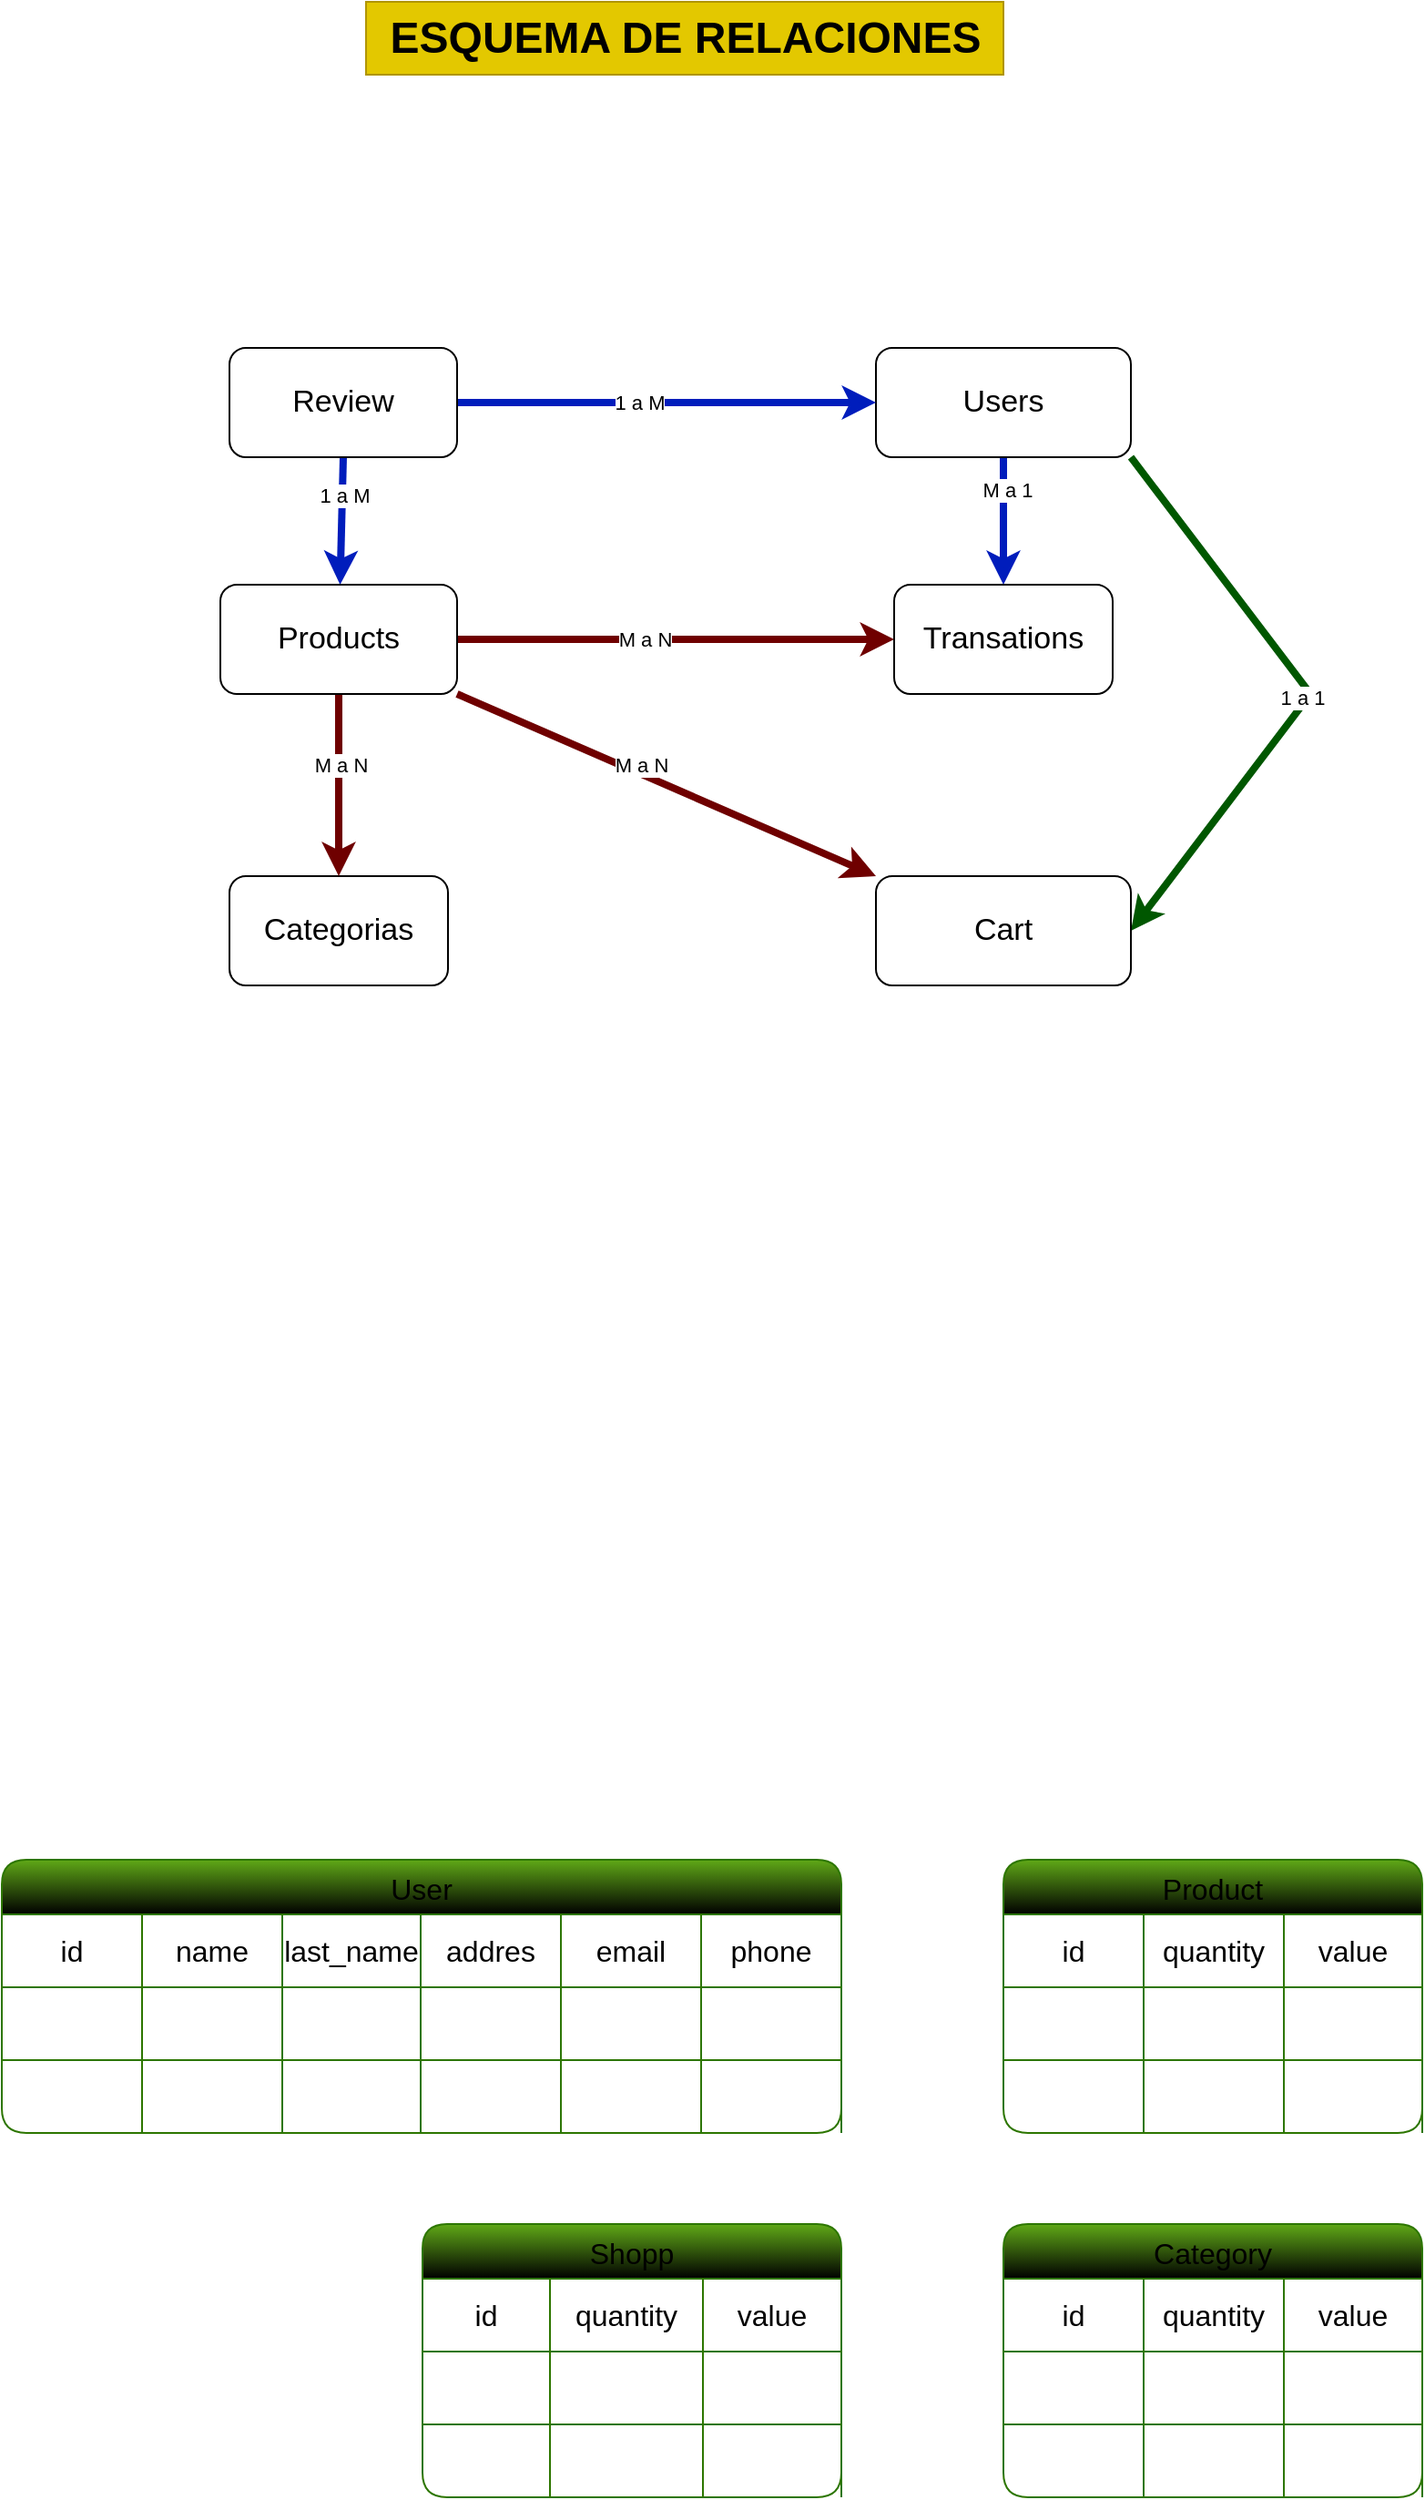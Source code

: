 <mxfile version="21.1.2" type="device">
  <diagram name="Página-1" id="8CF0Q0QWtExZTX1O9rfW">
    <mxGraphModel dx="1728" dy="2221" grid="1" gridSize="10" guides="1" tooltips="1" connect="1" arrows="1" fold="1" page="1" pageScale="1" pageWidth="826" pageHeight="1169" background="none" math="0" shadow="0">
      <root>
        <mxCell id="0" />
        <mxCell id="1" parent="0" />
        <mxCell id="qQ7JCVqUa35sdPKx2-S9-79" value="User" style="shape=table;startSize=30;container=1;collapsible=0;childLayout=tableLayout;strokeColor=#2D7600;fontSize=16;fillColor=#60a917;fontColor=#000000;gradientColor=default;rounded=1;" parent="1" vertex="1">
          <mxGeometry x="20" y="40" width="461" height="150" as="geometry" />
        </mxCell>
        <mxCell id="qQ7JCVqUa35sdPKx2-S9-80" value="" style="shape=tableRow;horizontal=0;startSize=0;swimlaneHead=0;swimlaneBody=0;strokeColor=inherit;top=0;left=0;bottom=0;right=0;collapsible=0;dropTarget=0;fillColor=none;points=[[0,0.5],[1,0.5]];portConstraint=eastwest;fontSize=16;" parent="qQ7JCVqUa35sdPKx2-S9-79" vertex="1">
          <mxGeometry y="30" width="461" height="40" as="geometry" />
        </mxCell>
        <mxCell id="707W7tSX6y3eDis5Wxwx-43" value="id" style="shape=partialRectangle;html=1;whiteSpace=wrap;connectable=0;strokeColor=inherit;overflow=hidden;fillColor=none;top=0;left=0;bottom=0;right=0;pointerEvents=1;fontSize=16;" parent="qQ7JCVqUa35sdPKx2-S9-80" vertex="1">
          <mxGeometry width="77" height="40" as="geometry">
            <mxRectangle width="77" height="40" as="alternateBounds" />
          </mxGeometry>
        </mxCell>
        <mxCell id="qQ7JCVqUa35sdPKx2-S9-81" value="name" style="shape=partialRectangle;html=1;whiteSpace=wrap;connectable=0;strokeColor=inherit;overflow=hidden;fillColor=none;top=0;left=0;bottom=0;right=0;pointerEvents=1;fontSize=16;" parent="qQ7JCVqUa35sdPKx2-S9-80" vertex="1">
          <mxGeometry x="77" width="77" height="40" as="geometry">
            <mxRectangle width="77" height="40" as="alternateBounds" />
          </mxGeometry>
        </mxCell>
        <mxCell id="qQ7JCVqUa35sdPKx2-S9-82" value="last_name" style="shape=partialRectangle;html=1;whiteSpace=wrap;connectable=0;strokeColor=inherit;overflow=hidden;fillColor=none;top=0;left=0;bottom=0;right=0;pointerEvents=1;fontSize=16;" parent="qQ7JCVqUa35sdPKx2-S9-80" vertex="1">
          <mxGeometry x="154" width="76" height="40" as="geometry">
            <mxRectangle width="76" height="40" as="alternateBounds" />
          </mxGeometry>
        </mxCell>
        <mxCell id="qQ7JCVqUa35sdPKx2-S9-83" value="addres" style="shape=partialRectangle;html=1;whiteSpace=wrap;connectable=0;strokeColor=inherit;overflow=hidden;fillColor=none;top=0;left=0;bottom=0;right=0;pointerEvents=1;fontSize=16;" parent="qQ7JCVqUa35sdPKx2-S9-80" vertex="1">
          <mxGeometry x="230" width="77" height="40" as="geometry">
            <mxRectangle width="77" height="40" as="alternateBounds" />
          </mxGeometry>
        </mxCell>
        <mxCell id="qQ7JCVqUa35sdPKx2-S9-92" value="email" style="shape=partialRectangle;html=1;whiteSpace=wrap;connectable=0;strokeColor=inherit;overflow=hidden;fillColor=none;top=0;left=0;bottom=0;right=0;pointerEvents=1;fontSize=16;" parent="qQ7JCVqUa35sdPKx2-S9-80" vertex="1">
          <mxGeometry x="307" width="77" height="40" as="geometry">
            <mxRectangle width="77" height="40" as="alternateBounds" />
          </mxGeometry>
        </mxCell>
        <mxCell id="qQ7JCVqUa35sdPKx2-S9-95" value="phone" style="shape=partialRectangle;html=1;whiteSpace=wrap;connectable=0;strokeColor=inherit;overflow=hidden;fillColor=none;top=0;left=0;bottom=0;right=0;pointerEvents=1;fontSize=16;" parent="qQ7JCVqUa35sdPKx2-S9-80" vertex="1">
          <mxGeometry x="384" width="77" height="40" as="geometry">
            <mxRectangle width="77" height="40" as="alternateBounds" />
          </mxGeometry>
        </mxCell>
        <mxCell id="qQ7JCVqUa35sdPKx2-S9-84" value="" style="shape=tableRow;horizontal=0;startSize=0;swimlaneHead=0;swimlaneBody=0;strokeColor=inherit;top=0;left=0;bottom=0;right=0;collapsible=0;dropTarget=0;fillColor=none;points=[[0,0.5],[1,0.5]];portConstraint=eastwest;fontSize=16;" parent="qQ7JCVqUa35sdPKx2-S9-79" vertex="1">
          <mxGeometry y="70" width="461" height="40" as="geometry" />
        </mxCell>
        <mxCell id="707W7tSX6y3eDis5Wxwx-44" style="shape=partialRectangle;html=1;whiteSpace=wrap;connectable=0;strokeColor=inherit;overflow=hidden;fillColor=none;top=0;left=0;bottom=0;right=0;pointerEvents=1;fontSize=16;" parent="qQ7JCVqUa35sdPKx2-S9-84" vertex="1">
          <mxGeometry width="77" height="40" as="geometry">
            <mxRectangle width="77" height="40" as="alternateBounds" />
          </mxGeometry>
        </mxCell>
        <mxCell id="qQ7JCVqUa35sdPKx2-S9-85" value="" style="shape=partialRectangle;html=1;whiteSpace=wrap;connectable=0;strokeColor=inherit;overflow=hidden;fillColor=none;top=0;left=0;bottom=0;right=0;pointerEvents=1;fontSize=16;" parent="qQ7JCVqUa35sdPKx2-S9-84" vertex="1">
          <mxGeometry x="77" width="77" height="40" as="geometry">
            <mxRectangle width="77" height="40" as="alternateBounds" />
          </mxGeometry>
        </mxCell>
        <mxCell id="qQ7JCVqUa35sdPKx2-S9-86" value="" style="shape=partialRectangle;html=1;whiteSpace=wrap;connectable=0;strokeColor=inherit;overflow=hidden;fillColor=none;top=0;left=0;bottom=0;right=0;pointerEvents=1;fontSize=16;" parent="qQ7JCVqUa35sdPKx2-S9-84" vertex="1">
          <mxGeometry x="154" width="76" height="40" as="geometry">
            <mxRectangle width="76" height="40" as="alternateBounds" />
          </mxGeometry>
        </mxCell>
        <mxCell id="qQ7JCVqUa35sdPKx2-S9-87" value="" style="shape=partialRectangle;html=1;whiteSpace=wrap;connectable=0;strokeColor=inherit;overflow=hidden;fillColor=none;top=0;left=0;bottom=0;right=0;pointerEvents=1;fontSize=16;" parent="qQ7JCVqUa35sdPKx2-S9-84" vertex="1">
          <mxGeometry x="230" width="77" height="40" as="geometry">
            <mxRectangle width="77" height="40" as="alternateBounds" />
          </mxGeometry>
        </mxCell>
        <mxCell id="qQ7JCVqUa35sdPKx2-S9-93" style="shape=partialRectangle;html=1;whiteSpace=wrap;connectable=0;strokeColor=inherit;overflow=hidden;fillColor=none;top=0;left=0;bottom=0;right=0;pointerEvents=1;fontSize=16;" parent="qQ7JCVqUa35sdPKx2-S9-84" vertex="1">
          <mxGeometry x="307" width="77" height="40" as="geometry">
            <mxRectangle width="77" height="40" as="alternateBounds" />
          </mxGeometry>
        </mxCell>
        <mxCell id="qQ7JCVqUa35sdPKx2-S9-96" style="shape=partialRectangle;html=1;whiteSpace=wrap;connectable=0;strokeColor=inherit;overflow=hidden;fillColor=none;top=0;left=0;bottom=0;right=0;pointerEvents=1;fontSize=16;" parent="qQ7JCVqUa35sdPKx2-S9-84" vertex="1">
          <mxGeometry x="384" width="77" height="40" as="geometry">
            <mxRectangle width="77" height="40" as="alternateBounds" />
          </mxGeometry>
        </mxCell>
        <mxCell id="qQ7JCVqUa35sdPKx2-S9-88" value="" style="shape=tableRow;horizontal=0;startSize=0;swimlaneHead=0;swimlaneBody=0;strokeColor=inherit;top=0;left=0;bottom=0;right=0;collapsible=0;dropTarget=0;fillColor=none;points=[[0,0.5],[1,0.5]];portConstraint=eastwest;fontSize=16;" parent="qQ7JCVqUa35sdPKx2-S9-79" vertex="1">
          <mxGeometry y="110" width="461" height="40" as="geometry" />
        </mxCell>
        <mxCell id="707W7tSX6y3eDis5Wxwx-45" style="shape=partialRectangle;html=1;whiteSpace=wrap;connectable=0;strokeColor=inherit;overflow=hidden;fillColor=none;top=0;left=0;bottom=0;right=0;pointerEvents=1;fontSize=16;" parent="qQ7JCVqUa35sdPKx2-S9-88" vertex="1">
          <mxGeometry width="77" height="40" as="geometry">
            <mxRectangle width="77" height="40" as="alternateBounds" />
          </mxGeometry>
        </mxCell>
        <mxCell id="qQ7JCVqUa35sdPKx2-S9-89" value="" style="shape=partialRectangle;html=1;whiteSpace=wrap;connectable=0;strokeColor=inherit;overflow=hidden;fillColor=none;top=0;left=0;bottom=0;right=0;pointerEvents=1;fontSize=16;" parent="qQ7JCVqUa35sdPKx2-S9-88" vertex="1">
          <mxGeometry x="77" width="77" height="40" as="geometry">
            <mxRectangle width="77" height="40" as="alternateBounds" />
          </mxGeometry>
        </mxCell>
        <mxCell id="qQ7JCVqUa35sdPKx2-S9-90" value="" style="shape=partialRectangle;html=1;whiteSpace=wrap;connectable=0;strokeColor=inherit;overflow=hidden;fillColor=none;top=0;left=0;bottom=0;right=0;pointerEvents=1;fontSize=16;" parent="qQ7JCVqUa35sdPKx2-S9-88" vertex="1">
          <mxGeometry x="154" width="76" height="40" as="geometry">
            <mxRectangle width="76" height="40" as="alternateBounds" />
          </mxGeometry>
        </mxCell>
        <mxCell id="qQ7JCVqUa35sdPKx2-S9-91" value="" style="shape=partialRectangle;html=1;whiteSpace=wrap;connectable=0;strokeColor=inherit;overflow=hidden;fillColor=none;top=0;left=0;bottom=0;right=0;pointerEvents=1;fontSize=16;" parent="qQ7JCVqUa35sdPKx2-S9-88" vertex="1">
          <mxGeometry x="230" width="77" height="40" as="geometry">
            <mxRectangle width="77" height="40" as="alternateBounds" />
          </mxGeometry>
        </mxCell>
        <mxCell id="qQ7JCVqUa35sdPKx2-S9-94" style="shape=partialRectangle;html=1;whiteSpace=wrap;connectable=0;strokeColor=inherit;overflow=hidden;fillColor=none;top=0;left=0;bottom=0;right=0;pointerEvents=1;fontSize=16;" parent="qQ7JCVqUa35sdPKx2-S9-88" vertex="1">
          <mxGeometry x="307" width="77" height="40" as="geometry">
            <mxRectangle width="77" height="40" as="alternateBounds" />
          </mxGeometry>
        </mxCell>
        <mxCell id="qQ7JCVqUa35sdPKx2-S9-97" style="shape=partialRectangle;html=1;whiteSpace=wrap;connectable=0;strokeColor=inherit;overflow=hidden;fillColor=none;top=0;left=0;bottom=0;right=0;pointerEvents=1;fontSize=16;" parent="qQ7JCVqUa35sdPKx2-S9-88" vertex="1">
          <mxGeometry x="384" width="77" height="40" as="geometry">
            <mxRectangle width="77" height="40" as="alternateBounds" />
          </mxGeometry>
        </mxCell>
        <mxCell id="qQ7JCVqUa35sdPKx2-S9-114" value="" style="whiteSpace=wrap;html=1;" parent="qQ7JCVqUa35sdPKx2-S9-88" vertex="1">
          <mxGeometry x="461" height="40" as="geometry">
            <mxRectangle width="NaN" height="40" as="alternateBounds" />
          </mxGeometry>
        </mxCell>
        <mxCell id="PAi8oHcWn7Akl2B9511x-67" value="Product" style="shape=table;startSize=30;container=1;collapsible=0;childLayout=tableLayout;strokeColor=#2D7600;fontSize=16;fillColor=#60a917;fontColor=#000000;rounded=1;gradientColor=default;" parent="1" vertex="1">
          <mxGeometry x="570" y="40" width="230" height="150" as="geometry" />
        </mxCell>
        <mxCell id="PAi8oHcWn7Akl2B9511x-68" value="" style="shape=tableRow;horizontal=0;startSize=0;swimlaneHead=0;swimlaneBody=0;strokeColor=inherit;top=0;left=0;bottom=0;right=0;collapsible=0;dropTarget=0;fillColor=none;points=[[0,0.5],[1,0.5]];portConstraint=eastwest;fontSize=16;" parent="PAi8oHcWn7Akl2B9511x-67" vertex="1">
          <mxGeometry y="30" width="230" height="40" as="geometry" />
        </mxCell>
        <mxCell id="707W7tSX6y3eDis5Wxwx-46" value="id" style="shape=partialRectangle;html=1;whiteSpace=wrap;connectable=0;strokeColor=inherit;overflow=hidden;fillColor=none;top=0;left=0;bottom=0;right=0;pointerEvents=1;fontSize=16;" parent="PAi8oHcWn7Akl2B9511x-68" vertex="1">
          <mxGeometry width="77" height="40" as="geometry">
            <mxRectangle width="77" height="40" as="alternateBounds" />
          </mxGeometry>
        </mxCell>
        <mxCell id="PAi8oHcWn7Akl2B9511x-69" value="quantity" style="shape=partialRectangle;html=1;whiteSpace=wrap;connectable=0;strokeColor=inherit;overflow=hidden;fillColor=none;top=0;left=0;bottom=0;right=0;pointerEvents=1;fontSize=16;" parent="PAi8oHcWn7Akl2B9511x-68" vertex="1">
          <mxGeometry x="77" width="77" height="40" as="geometry">
            <mxRectangle width="77" height="40" as="alternateBounds" />
          </mxGeometry>
        </mxCell>
        <mxCell id="PAi8oHcWn7Akl2B9511x-70" value="value" style="shape=partialRectangle;html=1;whiteSpace=wrap;connectable=0;strokeColor=inherit;overflow=hidden;fillColor=none;top=0;left=0;bottom=0;right=0;pointerEvents=1;fontSize=16;" parent="PAi8oHcWn7Akl2B9511x-68" vertex="1">
          <mxGeometry x="154" width="76" height="40" as="geometry">
            <mxRectangle width="76" height="40" as="alternateBounds" />
          </mxGeometry>
        </mxCell>
        <mxCell id="PAi8oHcWn7Akl2B9511x-74" value="" style="shape=tableRow;horizontal=0;startSize=0;swimlaneHead=0;swimlaneBody=0;strokeColor=inherit;top=0;left=0;bottom=0;right=0;collapsible=0;dropTarget=0;fillColor=none;points=[[0,0.5],[1,0.5]];portConstraint=eastwest;fontSize=16;" parent="PAi8oHcWn7Akl2B9511x-67" vertex="1">
          <mxGeometry y="70" width="230" height="40" as="geometry" />
        </mxCell>
        <mxCell id="707W7tSX6y3eDis5Wxwx-47" style="shape=partialRectangle;html=1;whiteSpace=wrap;connectable=0;strokeColor=inherit;overflow=hidden;fillColor=none;top=0;left=0;bottom=0;right=0;pointerEvents=1;fontSize=16;" parent="PAi8oHcWn7Akl2B9511x-74" vertex="1">
          <mxGeometry width="77" height="40" as="geometry">
            <mxRectangle width="77" height="40" as="alternateBounds" />
          </mxGeometry>
        </mxCell>
        <mxCell id="PAi8oHcWn7Akl2B9511x-75" value="" style="shape=partialRectangle;html=1;whiteSpace=wrap;connectable=0;strokeColor=inherit;overflow=hidden;fillColor=none;top=0;left=0;bottom=0;right=0;pointerEvents=1;fontSize=16;" parent="PAi8oHcWn7Akl2B9511x-74" vertex="1">
          <mxGeometry x="77" width="77" height="40" as="geometry">
            <mxRectangle width="77" height="40" as="alternateBounds" />
          </mxGeometry>
        </mxCell>
        <mxCell id="PAi8oHcWn7Akl2B9511x-76" value="" style="shape=partialRectangle;html=1;whiteSpace=wrap;connectable=0;strokeColor=inherit;overflow=hidden;fillColor=none;top=0;left=0;bottom=0;right=0;pointerEvents=1;fontSize=16;" parent="PAi8oHcWn7Akl2B9511x-74" vertex="1">
          <mxGeometry x="154" width="76" height="40" as="geometry">
            <mxRectangle width="76" height="40" as="alternateBounds" />
          </mxGeometry>
        </mxCell>
        <mxCell id="PAi8oHcWn7Akl2B9511x-80" value="" style="shape=tableRow;horizontal=0;startSize=0;swimlaneHead=0;swimlaneBody=0;strokeColor=inherit;top=0;left=0;bottom=0;right=0;collapsible=0;dropTarget=0;fillColor=none;points=[[0,0.5],[1,0.5]];portConstraint=eastwest;fontSize=16;" parent="PAi8oHcWn7Akl2B9511x-67" vertex="1">
          <mxGeometry y="110" width="230" height="40" as="geometry" />
        </mxCell>
        <mxCell id="707W7tSX6y3eDis5Wxwx-48" style="shape=partialRectangle;html=1;whiteSpace=wrap;connectable=0;strokeColor=inherit;overflow=hidden;fillColor=none;top=0;left=0;bottom=0;right=0;pointerEvents=1;fontSize=16;" parent="PAi8oHcWn7Akl2B9511x-80" vertex="1">
          <mxGeometry width="77" height="40" as="geometry">
            <mxRectangle width="77" height="40" as="alternateBounds" />
          </mxGeometry>
        </mxCell>
        <mxCell id="PAi8oHcWn7Akl2B9511x-81" value="" style="shape=partialRectangle;html=1;whiteSpace=wrap;connectable=0;strokeColor=inherit;overflow=hidden;fillColor=none;top=0;left=0;bottom=0;right=0;pointerEvents=1;fontSize=16;" parent="PAi8oHcWn7Akl2B9511x-80" vertex="1">
          <mxGeometry x="77" width="77" height="40" as="geometry">
            <mxRectangle width="77" height="40" as="alternateBounds" />
          </mxGeometry>
        </mxCell>
        <mxCell id="PAi8oHcWn7Akl2B9511x-82" value="" style="shape=partialRectangle;html=1;whiteSpace=wrap;connectable=0;strokeColor=inherit;overflow=hidden;fillColor=none;top=0;left=0;bottom=0;right=0;pointerEvents=1;fontSize=16;" parent="PAi8oHcWn7Akl2B9511x-80" vertex="1">
          <mxGeometry x="154" width="76" height="40" as="geometry">
            <mxRectangle width="76" height="40" as="alternateBounds" />
          </mxGeometry>
        </mxCell>
        <mxCell id="PAi8oHcWn7Akl2B9511x-86" value="" style="whiteSpace=wrap;html=1;" parent="PAi8oHcWn7Akl2B9511x-80" vertex="1">
          <mxGeometry x="230" width="NaN" height="40" as="geometry">
            <mxRectangle width="NaN" height="40" as="alternateBounds" />
          </mxGeometry>
        </mxCell>
        <mxCell id="PAi8oHcWn7Akl2B9511x-87" value="Category" style="shape=table;startSize=30;container=1;collapsible=0;childLayout=tableLayout;strokeColor=#2D7600;fontSize=16;fillColor=#60a917;fontColor=#000000;rounded=1;gradientColor=default;" parent="1" vertex="1">
          <mxGeometry x="570" y="240" width="230" height="150" as="geometry" />
        </mxCell>
        <mxCell id="PAi8oHcWn7Akl2B9511x-88" value="" style="shape=tableRow;horizontal=0;startSize=0;swimlaneHead=0;swimlaneBody=0;strokeColor=inherit;top=0;left=0;bottom=0;right=0;collapsible=0;dropTarget=0;fillColor=none;points=[[0,0.5],[1,0.5]];portConstraint=eastwest;fontSize=16;" parent="PAi8oHcWn7Akl2B9511x-87" vertex="1">
          <mxGeometry y="30" width="230" height="40" as="geometry" />
        </mxCell>
        <mxCell id="707W7tSX6y3eDis5Wxwx-49" value="id" style="shape=partialRectangle;html=1;whiteSpace=wrap;connectable=0;strokeColor=inherit;overflow=hidden;fillColor=none;top=0;left=0;bottom=0;right=0;pointerEvents=1;fontSize=16;" parent="PAi8oHcWn7Akl2B9511x-88" vertex="1">
          <mxGeometry width="77" height="40" as="geometry">
            <mxRectangle width="77" height="40" as="alternateBounds" />
          </mxGeometry>
        </mxCell>
        <mxCell id="PAi8oHcWn7Akl2B9511x-89" value="quantity" style="shape=partialRectangle;html=1;whiteSpace=wrap;connectable=0;strokeColor=inherit;overflow=hidden;fillColor=none;top=0;left=0;bottom=0;right=0;pointerEvents=1;fontSize=16;" parent="PAi8oHcWn7Akl2B9511x-88" vertex="1">
          <mxGeometry x="77" width="77" height="40" as="geometry">
            <mxRectangle width="77" height="40" as="alternateBounds" />
          </mxGeometry>
        </mxCell>
        <mxCell id="PAi8oHcWn7Akl2B9511x-90" value="value" style="shape=partialRectangle;html=1;whiteSpace=wrap;connectable=0;strokeColor=inherit;overflow=hidden;fillColor=none;top=0;left=0;bottom=0;right=0;pointerEvents=1;fontSize=16;" parent="PAi8oHcWn7Akl2B9511x-88" vertex="1">
          <mxGeometry x="154" width="76" height="40" as="geometry">
            <mxRectangle width="76" height="40" as="alternateBounds" />
          </mxGeometry>
        </mxCell>
        <mxCell id="PAi8oHcWn7Akl2B9511x-91" value="" style="shape=tableRow;horizontal=0;startSize=0;swimlaneHead=0;swimlaneBody=0;strokeColor=inherit;top=0;left=0;bottom=0;right=0;collapsible=0;dropTarget=0;fillColor=none;points=[[0,0.5],[1,0.5]];portConstraint=eastwest;fontSize=16;" parent="PAi8oHcWn7Akl2B9511x-87" vertex="1">
          <mxGeometry y="70" width="230" height="40" as="geometry" />
        </mxCell>
        <mxCell id="707W7tSX6y3eDis5Wxwx-50" style="shape=partialRectangle;html=1;whiteSpace=wrap;connectable=0;strokeColor=inherit;overflow=hidden;fillColor=none;top=0;left=0;bottom=0;right=0;pointerEvents=1;fontSize=16;" parent="PAi8oHcWn7Akl2B9511x-91" vertex="1">
          <mxGeometry width="77" height="40" as="geometry">
            <mxRectangle width="77" height="40" as="alternateBounds" />
          </mxGeometry>
        </mxCell>
        <mxCell id="PAi8oHcWn7Akl2B9511x-92" value="" style="shape=partialRectangle;html=1;whiteSpace=wrap;connectable=0;strokeColor=inherit;overflow=hidden;fillColor=none;top=0;left=0;bottom=0;right=0;pointerEvents=1;fontSize=16;" parent="PAi8oHcWn7Akl2B9511x-91" vertex="1">
          <mxGeometry x="77" width="77" height="40" as="geometry">
            <mxRectangle width="77" height="40" as="alternateBounds" />
          </mxGeometry>
        </mxCell>
        <mxCell id="PAi8oHcWn7Akl2B9511x-93" value="" style="shape=partialRectangle;html=1;whiteSpace=wrap;connectable=0;strokeColor=inherit;overflow=hidden;fillColor=none;top=0;left=0;bottom=0;right=0;pointerEvents=1;fontSize=16;" parent="PAi8oHcWn7Akl2B9511x-91" vertex="1">
          <mxGeometry x="154" width="76" height="40" as="geometry">
            <mxRectangle width="76" height="40" as="alternateBounds" />
          </mxGeometry>
        </mxCell>
        <mxCell id="PAi8oHcWn7Akl2B9511x-94" value="" style="shape=tableRow;horizontal=0;startSize=0;swimlaneHead=0;swimlaneBody=0;strokeColor=inherit;top=0;left=0;bottom=0;right=0;collapsible=0;dropTarget=0;fillColor=none;points=[[0,0.5],[1,0.5]];portConstraint=eastwest;fontSize=16;" parent="PAi8oHcWn7Akl2B9511x-87" vertex="1">
          <mxGeometry y="110" width="230" height="40" as="geometry" />
        </mxCell>
        <mxCell id="707W7tSX6y3eDis5Wxwx-51" style="shape=partialRectangle;html=1;whiteSpace=wrap;connectable=0;strokeColor=inherit;overflow=hidden;fillColor=none;top=0;left=0;bottom=0;right=0;pointerEvents=1;fontSize=16;" parent="PAi8oHcWn7Akl2B9511x-94" vertex="1">
          <mxGeometry width="77" height="40" as="geometry">
            <mxRectangle width="77" height="40" as="alternateBounds" />
          </mxGeometry>
        </mxCell>
        <mxCell id="PAi8oHcWn7Akl2B9511x-95" value="" style="shape=partialRectangle;html=1;whiteSpace=wrap;connectable=0;strokeColor=inherit;overflow=hidden;fillColor=none;top=0;left=0;bottom=0;right=0;pointerEvents=1;fontSize=16;" parent="PAi8oHcWn7Akl2B9511x-94" vertex="1">
          <mxGeometry x="77" width="77" height="40" as="geometry">
            <mxRectangle width="77" height="40" as="alternateBounds" />
          </mxGeometry>
        </mxCell>
        <mxCell id="PAi8oHcWn7Akl2B9511x-96" value="" style="shape=partialRectangle;html=1;whiteSpace=wrap;connectable=0;strokeColor=inherit;overflow=hidden;fillColor=none;top=0;left=0;bottom=0;right=0;pointerEvents=1;fontSize=16;" parent="PAi8oHcWn7Akl2B9511x-94" vertex="1">
          <mxGeometry x="154" width="76" height="40" as="geometry">
            <mxRectangle width="76" height="40" as="alternateBounds" />
          </mxGeometry>
        </mxCell>
        <mxCell id="PAi8oHcWn7Akl2B9511x-97" value="" style="whiteSpace=wrap;html=1;" parent="PAi8oHcWn7Akl2B9511x-94" vertex="1">
          <mxGeometry x="230" width="NaN" height="40" as="geometry">
            <mxRectangle width="NaN" height="40" as="alternateBounds" />
          </mxGeometry>
        </mxCell>
        <mxCell id="PAi8oHcWn7Akl2B9511x-98" value="Shopp" style="shape=table;startSize=30;container=1;collapsible=0;childLayout=tableLayout;strokeColor=#2D7600;fontSize=16;fillColor=#60a917;fontColor=#000000;rounded=1;gradientColor=default;" parent="1" vertex="1">
          <mxGeometry x="251" y="240" width="230" height="150" as="geometry" />
        </mxCell>
        <mxCell id="PAi8oHcWn7Akl2B9511x-99" value="" style="shape=tableRow;horizontal=0;startSize=0;swimlaneHead=0;swimlaneBody=0;strokeColor=inherit;top=0;left=0;bottom=0;right=0;collapsible=0;dropTarget=0;fillColor=none;points=[[0,0.5],[1,0.5]];portConstraint=eastwest;fontSize=16;" parent="PAi8oHcWn7Akl2B9511x-98" vertex="1">
          <mxGeometry y="30" width="230" height="40" as="geometry" />
        </mxCell>
        <mxCell id="707W7tSX6y3eDis5Wxwx-52" value="id" style="shape=partialRectangle;html=1;whiteSpace=wrap;connectable=0;strokeColor=inherit;overflow=hidden;fillColor=none;top=0;left=0;bottom=0;right=0;pointerEvents=1;fontSize=16;" parent="PAi8oHcWn7Akl2B9511x-99" vertex="1">
          <mxGeometry width="70" height="40" as="geometry">
            <mxRectangle width="70" height="40" as="alternateBounds" />
          </mxGeometry>
        </mxCell>
        <mxCell id="PAi8oHcWn7Akl2B9511x-100" value="quantity" style="shape=partialRectangle;html=1;whiteSpace=wrap;connectable=0;strokeColor=inherit;overflow=hidden;fillColor=none;top=0;left=0;bottom=0;right=0;pointerEvents=1;fontSize=16;" parent="PAi8oHcWn7Akl2B9511x-99" vertex="1">
          <mxGeometry x="70" width="84" height="40" as="geometry">
            <mxRectangle width="84" height="40" as="alternateBounds" />
          </mxGeometry>
        </mxCell>
        <mxCell id="PAi8oHcWn7Akl2B9511x-101" value="value" style="shape=partialRectangle;html=1;whiteSpace=wrap;connectable=0;strokeColor=inherit;overflow=hidden;fillColor=none;top=0;left=0;bottom=0;right=0;pointerEvents=1;fontSize=16;" parent="PAi8oHcWn7Akl2B9511x-99" vertex="1">
          <mxGeometry x="154" width="76" height="40" as="geometry">
            <mxRectangle width="76" height="40" as="alternateBounds" />
          </mxGeometry>
        </mxCell>
        <mxCell id="PAi8oHcWn7Akl2B9511x-102" value="" style="shape=tableRow;horizontal=0;startSize=0;swimlaneHead=0;swimlaneBody=0;strokeColor=inherit;top=0;left=0;bottom=0;right=0;collapsible=0;dropTarget=0;fillColor=none;points=[[0,0.5],[1,0.5]];portConstraint=eastwest;fontSize=16;" parent="PAi8oHcWn7Akl2B9511x-98" vertex="1">
          <mxGeometry y="70" width="230" height="40" as="geometry" />
        </mxCell>
        <mxCell id="707W7tSX6y3eDis5Wxwx-53" style="shape=partialRectangle;html=1;whiteSpace=wrap;connectable=0;strokeColor=inherit;overflow=hidden;fillColor=none;top=0;left=0;bottom=0;right=0;pointerEvents=1;fontSize=16;" parent="PAi8oHcWn7Akl2B9511x-102" vertex="1">
          <mxGeometry width="70" height="40" as="geometry">
            <mxRectangle width="70" height="40" as="alternateBounds" />
          </mxGeometry>
        </mxCell>
        <mxCell id="PAi8oHcWn7Akl2B9511x-103" value="" style="shape=partialRectangle;html=1;whiteSpace=wrap;connectable=0;strokeColor=inherit;overflow=hidden;fillColor=none;top=0;left=0;bottom=0;right=0;pointerEvents=1;fontSize=16;" parent="PAi8oHcWn7Akl2B9511x-102" vertex="1">
          <mxGeometry x="70" width="84" height="40" as="geometry">
            <mxRectangle width="84" height="40" as="alternateBounds" />
          </mxGeometry>
        </mxCell>
        <mxCell id="PAi8oHcWn7Akl2B9511x-104" value="" style="shape=partialRectangle;html=1;whiteSpace=wrap;connectable=0;strokeColor=inherit;overflow=hidden;fillColor=none;top=0;left=0;bottom=0;right=0;pointerEvents=1;fontSize=16;" parent="PAi8oHcWn7Akl2B9511x-102" vertex="1">
          <mxGeometry x="154" width="76" height="40" as="geometry">
            <mxRectangle width="76" height="40" as="alternateBounds" />
          </mxGeometry>
        </mxCell>
        <mxCell id="PAi8oHcWn7Akl2B9511x-105" value="" style="shape=tableRow;horizontal=0;startSize=0;swimlaneHead=0;swimlaneBody=0;strokeColor=inherit;top=0;left=0;bottom=0;right=0;collapsible=0;dropTarget=0;fillColor=none;points=[[0,0.5],[1,0.5]];portConstraint=eastwest;fontSize=16;" parent="PAi8oHcWn7Akl2B9511x-98" vertex="1">
          <mxGeometry y="110" width="230" height="40" as="geometry" />
        </mxCell>
        <mxCell id="707W7tSX6y3eDis5Wxwx-54" style="shape=partialRectangle;html=1;whiteSpace=wrap;connectable=0;strokeColor=inherit;overflow=hidden;fillColor=none;top=0;left=0;bottom=0;right=0;pointerEvents=1;fontSize=16;" parent="PAi8oHcWn7Akl2B9511x-105" vertex="1">
          <mxGeometry width="70" height="40" as="geometry">
            <mxRectangle width="70" height="40" as="alternateBounds" />
          </mxGeometry>
        </mxCell>
        <mxCell id="PAi8oHcWn7Akl2B9511x-106" value="" style="shape=partialRectangle;html=1;whiteSpace=wrap;connectable=0;strokeColor=inherit;overflow=hidden;fillColor=none;top=0;left=0;bottom=0;right=0;pointerEvents=1;fontSize=16;" parent="PAi8oHcWn7Akl2B9511x-105" vertex="1">
          <mxGeometry x="70" width="84" height="40" as="geometry">
            <mxRectangle width="84" height="40" as="alternateBounds" />
          </mxGeometry>
        </mxCell>
        <mxCell id="PAi8oHcWn7Akl2B9511x-107" value="" style="shape=partialRectangle;html=1;whiteSpace=wrap;connectable=0;strokeColor=inherit;overflow=hidden;fillColor=none;top=0;left=0;bottom=0;right=0;pointerEvents=1;fontSize=16;" parent="PAi8oHcWn7Akl2B9511x-105" vertex="1">
          <mxGeometry x="154" width="76" height="40" as="geometry">
            <mxRectangle width="76" height="40" as="alternateBounds" />
          </mxGeometry>
        </mxCell>
        <mxCell id="PAi8oHcWn7Akl2B9511x-108" value="" style="whiteSpace=wrap;html=1;" parent="PAi8oHcWn7Akl2B9511x-105" vertex="1">
          <mxGeometry x="230" width="NaN" height="40" as="geometry">
            <mxRectangle width="NaN" height="40" as="alternateBounds" />
          </mxGeometry>
        </mxCell>
        <mxCell id="E7H6Xlp2fev-B4NN_4Y5-2" style="edgeStyle=none;rounded=0;orthogonalLoop=1;jettySize=auto;html=1;exitX=0.5;exitY=1;exitDx=0;exitDy=0;fillColor=#0050ef;strokeColor=#001DBC;strokeWidth=4;" edge="1" parent="1" source="E7H6Xlp2fev-B4NN_4Y5-6" target="E7H6Xlp2fev-B4NN_4Y5-20">
          <mxGeometry relative="1" as="geometry" />
        </mxCell>
        <mxCell id="E7H6Xlp2fev-B4NN_4Y5-3" value="M a 1" style="edgeLabel;html=1;align=center;verticalAlign=middle;resizable=0;points=[];" vertex="1" connectable="0" parent="E7H6Xlp2fev-B4NN_4Y5-2">
          <mxGeometry x="-0.486" y="2" relative="1" as="geometry">
            <mxPoint as="offset" />
          </mxGeometry>
        </mxCell>
        <mxCell id="E7H6Xlp2fev-B4NN_4Y5-4" style="edgeStyle=none;rounded=0;orthogonalLoop=1;jettySize=auto;html=1;exitX=1;exitY=1;exitDx=0;exitDy=0;fillColor=#008a00;strokeColor=#005700;strokeWidth=4;entryX=1;entryY=0.5;entryDx=0;entryDy=0;" edge="1" parent="1" source="E7H6Xlp2fev-B4NN_4Y5-6" target="E7H6Xlp2fev-B4NN_4Y5-21">
          <mxGeometry relative="1" as="geometry">
            <mxPoint x="658.67" y="-490" as="targetPoint" />
            <Array as="points">
              <mxPoint x="738.67" y="-600" />
            </Array>
          </mxGeometry>
        </mxCell>
        <mxCell id="E7H6Xlp2fev-B4NN_4Y5-5" value="1 a 1" style="edgeLabel;html=1;align=center;verticalAlign=middle;resizable=0;points=[];" vertex="1" connectable="0" parent="E7H6Xlp2fev-B4NN_4Y5-4">
          <mxGeometry x="0.447" y="-4" relative="1" as="geometry">
            <mxPoint x="42" y="-54" as="offset" />
          </mxGeometry>
        </mxCell>
        <mxCell id="E7H6Xlp2fev-B4NN_4Y5-6" value="&lt;font style=&quot;font-size: 17px;&quot;&gt;Users&lt;/font&gt;" style="rounded=1;whiteSpace=wrap;html=1;" vertex="1" parent="1">
          <mxGeometry x="500.0" y="-790" width="140" height="60" as="geometry" />
        </mxCell>
        <mxCell id="E7H6Xlp2fev-B4NN_4Y5-7" style="edgeStyle=none;rounded=0;orthogonalLoop=1;jettySize=auto;html=1;exitX=0.5;exitY=1;exitDx=0;exitDy=0;fillColor=#0050ef;strokeColor=#001DBC;strokeWidth=4;" edge="1" parent="1" source="E7H6Xlp2fev-B4NN_4Y5-11" target="E7H6Xlp2fev-B4NN_4Y5-19">
          <mxGeometry relative="1" as="geometry" />
        </mxCell>
        <mxCell id="E7H6Xlp2fev-B4NN_4Y5-8" value="1 a M" style="edgeLabel;html=1;align=center;verticalAlign=middle;resizable=0;points=[];" vertex="1" connectable="0" parent="E7H6Xlp2fev-B4NN_4Y5-7">
          <mxGeometry x="-0.401" y="1" relative="1" as="geometry">
            <mxPoint as="offset" />
          </mxGeometry>
        </mxCell>
        <mxCell id="E7H6Xlp2fev-B4NN_4Y5-9" style="edgeStyle=none;rounded=0;orthogonalLoop=1;jettySize=auto;html=1;strokeWidth=4;fillColor=#0050ef;strokeColor=#001DBC;" edge="1" parent="1" source="E7H6Xlp2fev-B4NN_4Y5-11" target="E7H6Xlp2fev-B4NN_4Y5-6">
          <mxGeometry relative="1" as="geometry" />
        </mxCell>
        <mxCell id="E7H6Xlp2fev-B4NN_4Y5-10" value="1 a M" style="edgeLabel;html=1;align=center;verticalAlign=middle;resizable=0;points=[];" vertex="1" connectable="0" parent="E7H6Xlp2fev-B4NN_4Y5-9">
          <mxGeometry x="0.113" y="4" relative="1" as="geometry">
            <mxPoint x="-28" y="4" as="offset" />
          </mxGeometry>
        </mxCell>
        <mxCell id="E7H6Xlp2fev-B4NN_4Y5-11" value="&lt;font style=&quot;font-size: 17px;&quot;&gt;Review&lt;/font&gt;" style="rounded=1;whiteSpace=wrap;html=1;" vertex="1" parent="1">
          <mxGeometry x="145" y="-790" width="125" height="60" as="geometry" />
        </mxCell>
        <mxCell id="E7H6Xlp2fev-B4NN_4Y5-12" value="&lt;font style=&quot;font-size: 17px;&quot;&gt;Categorias&lt;/font&gt;" style="rounded=1;whiteSpace=wrap;html=1;" vertex="1" parent="1">
          <mxGeometry x="145" y="-500" width="120" height="60" as="geometry" />
        </mxCell>
        <mxCell id="E7H6Xlp2fev-B4NN_4Y5-13" style="rounded=0;orthogonalLoop=1;jettySize=auto;html=1;exitX=1;exitY=0.5;exitDx=0;exitDy=0;fillColor=#a20025;strokeColor=#6F0000;strokeWidth=4;" edge="1" parent="1" source="E7H6Xlp2fev-B4NN_4Y5-19" target="E7H6Xlp2fev-B4NN_4Y5-20">
          <mxGeometry relative="1" as="geometry" />
        </mxCell>
        <mxCell id="E7H6Xlp2fev-B4NN_4Y5-14" value="M a N" style="edgeLabel;html=1;align=center;verticalAlign=middle;resizable=0;points=[];" vertex="1" connectable="0" parent="E7H6Xlp2fev-B4NN_4Y5-13">
          <mxGeometry x="-0.3" y="3" relative="1" as="geometry">
            <mxPoint x="19" y="3" as="offset" />
          </mxGeometry>
        </mxCell>
        <mxCell id="E7H6Xlp2fev-B4NN_4Y5-15" style="edgeStyle=none;rounded=0;orthogonalLoop=1;jettySize=auto;html=1;exitX=0.5;exitY=1;exitDx=0;exitDy=0;fillColor=#a20025;strokeColor=#6F0000;strokeWidth=4;" edge="1" parent="1" source="E7H6Xlp2fev-B4NN_4Y5-19" target="E7H6Xlp2fev-B4NN_4Y5-12">
          <mxGeometry relative="1" as="geometry" />
        </mxCell>
        <mxCell id="E7H6Xlp2fev-B4NN_4Y5-16" value="M a N" style="edgeLabel;html=1;align=center;verticalAlign=middle;resizable=0;points=[];" vertex="1" connectable="0" parent="E7H6Xlp2fev-B4NN_4Y5-15">
          <mxGeometry x="-0.227" y="1" relative="1" as="geometry">
            <mxPoint as="offset" />
          </mxGeometry>
        </mxCell>
        <mxCell id="E7H6Xlp2fev-B4NN_4Y5-17" style="edgeStyle=none;rounded=0;orthogonalLoop=1;jettySize=auto;html=1;exitX=1;exitY=1;exitDx=0;exitDy=0;entryX=0;entryY=0;entryDx=0;entryDy=0;fillColor=#a20025;strokeColor=#6F0000;strokeWidth=4;" edge="1" parent="1" source="E7H6Xlp2fev-B4NN_4Y5-19" target="E7H6Xlp2fev-B4NN_4Y5-21">
          <mxGeometry relative="1" as="geometry" />
        </mxCell>
        <mxCell id="E7H6Xlp2fev-B4NN_4Y5-18" value="M a N" style="edgeLabel;html=1;align=center;verticalAlign=middle;resizable=0;points=[];" vertex="1" connectable="0" parent="E7H6Xlp2fev-B4NN_4Y5-17">
          <mxGeometry x="-0.159" y="4" relative="1" as="geometry">
            <mxPoint x="2" as="offset" />
          </mxGeometry>
        </mxCell>
        <mxCell id="E7H6Xlp2fev-B4NN_4Y5-19" value="&lt;font style=&quot;font-size: 17px;&quot;&gt;Products&lt;/font&gt;" style="rounded=1;whiteSpace=wrap;html=1;" vertex="1" parent="1">
          <mxGeometry x="140" y="-660" width="130" height="60" as="geometry" />
        </mxCell>
        <mxCell id="E7H6Xlp2fev-B4NN_4Y5-20" value="&lt;font style=&quot;font-size: 17px;&quot;&gt;Transations&lt;/font&gt;" style="rounded=1;whiteSpace=wrap;html=1;" vertex="1" parent="1">
          <mxGeometry x="510.0" y="-660" width="120" height="60" as="geometry" />
        </mxCell>
        <mxCell id="E7H6Xlp2fev-B4NN_4Y5-21" value="&lt;font style=&quot;font-size: 17px;&quot;&gt;Cart&lt;/font&gt;" style="rounded=1;whiteSpace=wrap;html=1;" vertex="1" parent="1">
          <mxGeometry x="500.0" y="-500" width="140" height="60" as="geometry" />
        </mxCell>
        <mxCell id="E7H6Xlp2fev-B4NN_4Y5-22" value="&lt;b&gt;&lt;font style=&quot;font-size: 24px;&quot;&gt;ESQUEMA DE RELACIONES&lt;/font&gt;&lt;/b&gt;" style="text;html=1;align=center;verticalAlign=middle;resizable=0;points=[];autosize=1;strokeColor=#B09500;fillColor=#e3c800;fontColor=#000000;perimeterSpacing=6;" vertex="1" parent="1">
          <mxGeometry x="220.0" y="-980" width="350" height="40" as="geometry" />
        </mxCell>
      </root>
    </mxGraphModel>
  </diagram>
</mxfile>
